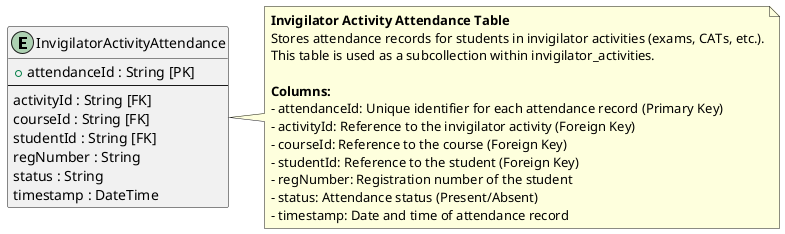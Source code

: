 @startuml
' Invigilator Activity Attendance Table Structure

skinparam entity {
  BackgroundColor #f06292
  BorderColor black
  FontColor black
}

entity "InvigilatorActivityAttendance" as InvigilatorActivityAttendance {
  + attendanceId : String [PK]
  --
  activityId : String [FK]
  courseId : String [FK]
  studentId : String [FK]
  regNumber : String
  status : String
  timestamp : DateTime
}

note right of InvigilatorActivityAttendance
  **Invigilator Activity Attendance Table**
  Stores attendance records for students in invigilator activities (exams, CATs, etc.).
  This table is used as a subcollection within invigilator_activities.
  
  **Columns:**
  - attendanceId: Unique identifier for each attendance record (Primary Key)
  - activityId: Reference to the invigilator activity (Foreign Key)
  - courseId: Reference to the course (Foreign Key)
  - studentId: Reference to the student (Foreign Key)
  - regNumber: Registration number of the student
  - status: Attendance status (Present/Absent)
  - timestamp: Date and time of attendance record
end note

@enduml

